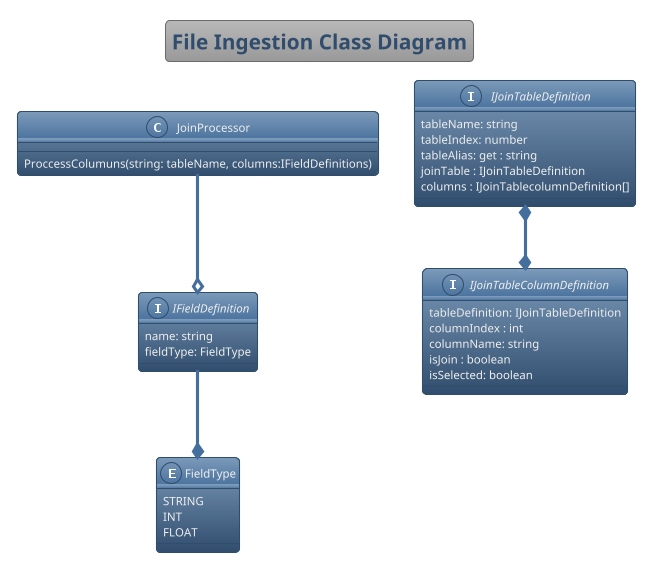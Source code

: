 @startuml
!theme spacelab

title File Ingestion Class Diagram
skinparam Padding   0 
enum FieldType {
	STRING
        INT 
	FLOAT 

}

Interface IFieldDefinition {
	{field} name: string
	{field} fieldType: FieldType
}

IFieldDefinition --* FieldType

Interface IJoinTableDefinition {
	{field} tableName: string
	{field} tableIndex: number
	{field} tableAlias: get : string
	{field} joinTable : IJoinTableDefinition
	{field} columns : IJoinTablecolumnDefinition[]

}

Interface IJoinTableColumnDefinition {
	{field} tableDefinition: IJoinTableDefinition
	{field} columnIndex : int
	{field} columnName: string 
	{field} isJoin : boolean 
	{field} isSelected: boolean
}

IJoinTableDefinition *--* IJoinTableColumnDefinition

class JoinProcessor {
	{method} ProccessColumuns(string: tableName, columns:IFieldDefinitions)
}

JoinProcessor --o IFieldDefinition
@enduml

